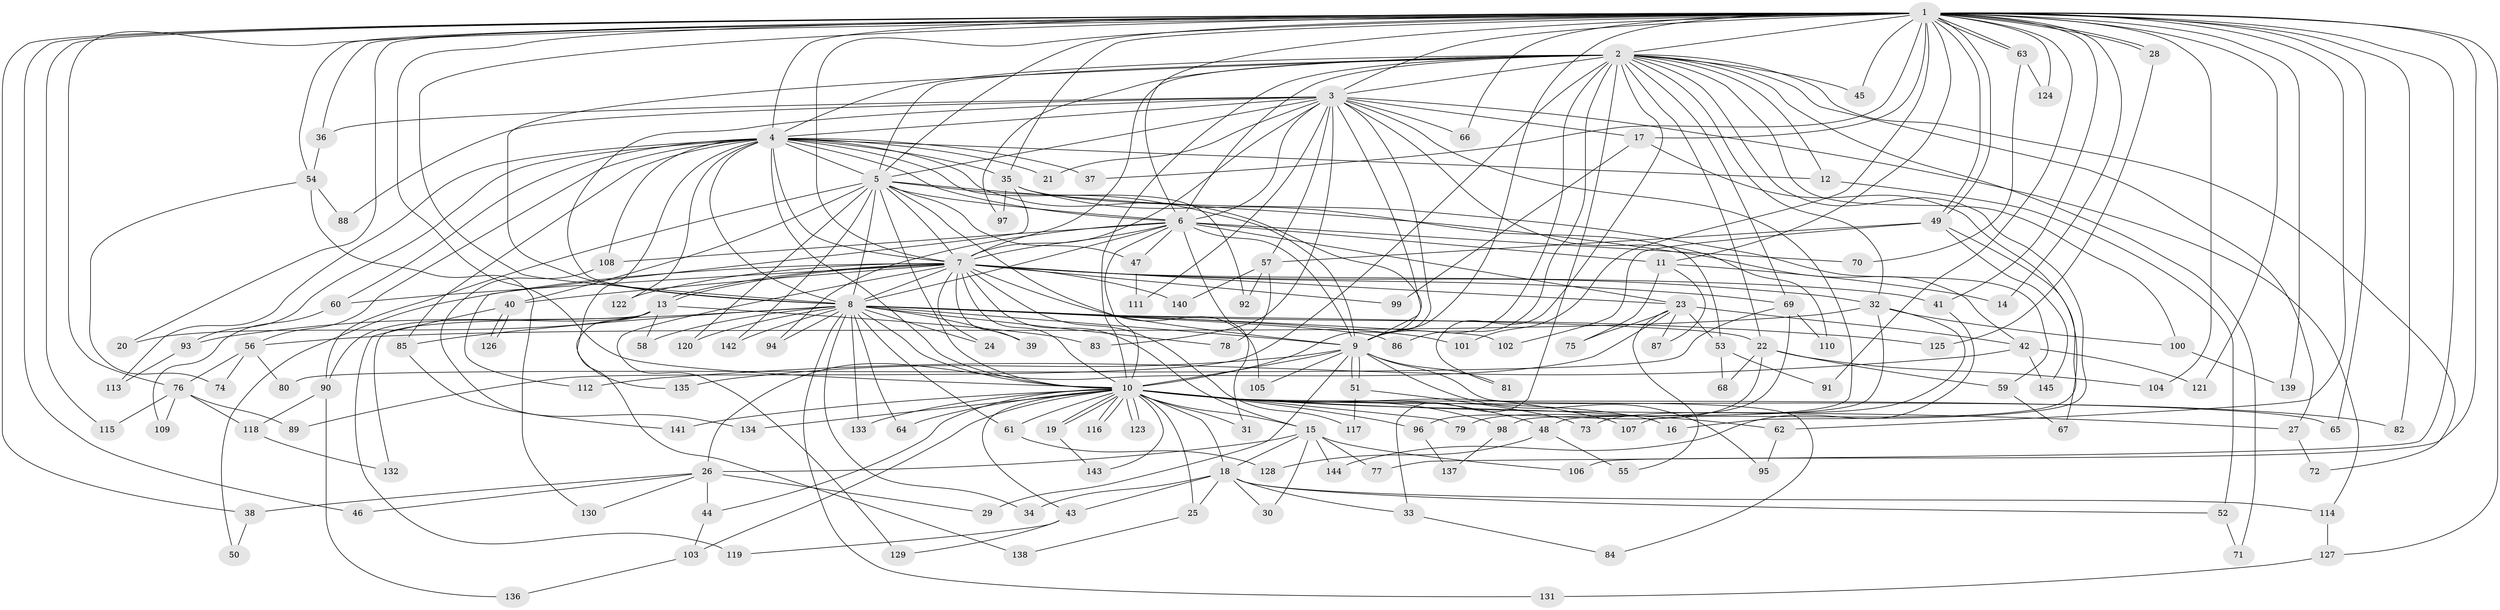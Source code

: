 // Generated by graph-tools (version 1.1) at 2025/34/03/09/25 02:34:35]
// undirected, 145 vertices, 315 edges
graph export_dot {
graph [start="1"]
  node [color=gray90,style=filled];
  1;
  2;
  3;
  4;
  5;
  6;
  7;
  8;
  9;
  10;
  11;
  12;
  13;
  14;
  15;
  16;
  17;
  18;
  19;
  20;
  21;
  22;
  23;
  24;
  25;
  26;
  27;
  28;
  29;
  30;
  31;
  32;
  33;
  34;
  35;
  36;
  37;
  38;
  39;
  40;
  41;
  42;
  43;
  44;
  45;
  46;
  47;
  48;
  49;
  50;
  51;
  52;
  53;
  54;
  55;
  56;
  57;
  58;
  59;
  60;
  61;
  62;
  63;
  64;
  65;
  66;
  67;
  68;
  69;
  70;
  71;
  72;
  73;
  74;
  75;
  76;
  77;
  78;
  79;
  80;
  81;
  82;
  83;
  84;
  85;
  86;
  87;
  88;
  89;
  90;
  91;
  92;
  93;
  94;
  95;
  96;
  97;
  98;
  99;
  100;
  101;
  102;
  103;
  104;
  105;
  106;
  107;
  108;
  109;
  110;
  111;
  112;
  113;
  114;
  115;
  116;
  117;
  118;
  119;
  120;
  121;
  122;
  123;
  124;
  125;
  126;
  127;
  128;
  129;
  130;
  131;
  132;
  133;
  134;
  135;
  136;
  137;
  138;
  139;
  140;
  141;
  142;
  143;
  144;
  145;
  1 -- 2;
  1 -- 3;
  1 -- 4;
  1 -- 5;
  1 -- 6;
  1 -- 7;
  1 -- 8;
  1 -- 9;
  1 -- 10;
  1 -- 11;
  1 -- 14;
  1 -- 17;
  1 -- 20;
  1 -- 28;
  1 -- 28;
  1 -- 35;
  1 -- 36;
  1 -- 37;
  1 -- 38;
  1 -- 41;
  1 -- 45;
  1 -- 46;
  1 -- 49;
  1 -- 49;
  1 -- 54;
  1 -- 62;
  1 -- 63;
  1 -- 63;
  1 -- 65;
  1 -- 66;
  1 -- 76;
  1 -- 77;
  1 -- 82;
  1 -- 91;
  1 -- 101;
  1 -- 104;
  1 -- 106;
  1 -- 115;
  1 -- 121;
  1 -- 124;
  1 -- 127;
  1 -- 139;
  2 -- 3;
  2 -- 4;
  2 -- 5;
  2 -- 6;
  2 -- 7;
  2 -- 8;
  2 -- 9;
  2 -- 10;
  2 -- 12;
  2 -- 16;
  2 -- 22;
  2 -- 27;
  2 -- 32;
  2 -- 33;
  2 -- 45;
  2 -- 69;
  2 -- 71;
  2 -- 72;
  2 -- 81;
  2 -- 86;
  2 -- 89;
  2 -- 97;
  2 -- 100;
  3 -- 4;
  3 -- 5;
  3 -- 6;
  3 -- 7;
  3 -- 8;
  3 -- 9;
  3 -- 10;
  3 -- 17;
  3 -- 21;
  3 -- 36;
  3 -- 57;
  3 -- 66;
  3 -- 83;
  3 -- 88;
  3 -- 98;
  3 -- 110;
  3 -- 111;
  3 -- 114;
  4 -- 5;
  4 -- 6;
  4 -- 7;
  4 -- 8;
  4 -- 9;
  4 -- 10;
  4 -- 12;
  4 -- 21;
  4 -- 35;
  4 -- 37;
  4 -- 56;
  4 -- 60;
  4 -- 85;
  4 -- 92;
  4 -- 93;
  4 -- 108;
  4 -- 113;
  4 -- 122;
  4 -- 135;
  5 -- 6;
  5 -- 7;
  5 -- 8;
  5 -- 9;
  5 -- 10;
  5 -- 40;
  5 -- 42;
  5 -- 47;
  5 -- 90;
  5 -- 105;
  5 -- 120;
  5 -- 142;
  6 -- 7;
  6 -- 8;
  6 -- 9;
  6 -- 10;
  6 -- 11;
  6 -- 23;
  6 -- 31;
  6 -- 47;
  6 -- 70;
  6 -- 94;
  6 -- 108;
  7 -- 8;
  7 -- 9;
  7 -- 10;
  7 -- 13;
  7 -- 13;
  7 -- 15;
  7 -- 23;
  7 -- 24;
  7 -- 32;
  7 -- 39;
  7 -- 40;
  7 -- 41;
  7 -- 50;
  7 -- 60;
  7 -- 69;
  7 -- 99;
  7 -- 117;
  7 -- 122;
  7 -- 129;
  7 -- 140;
  8 -- 9;
  8 -- 10;
  8 -- 22;
  8 -- 24;
  8 -- 34;
  8 -- 39;
  8 -- 58;
  8 -- 61;
  8 -- 64;
  8 -- 78;
  8 -- 85;
  8 -- 86;
  8 -- 93;
  8 -- 94;
  8 -- 101;
  8 -- 102;
  8 -- 120;
  8 -- 125;
  8 -- 131;
  8 -- 133;
  8 -- 142;
  9 -- 10;
  9 -- 29;
  9 -- 51;
  9 -- 51;
  9 -- 81;
  9 -- 84;
  9 -- 95;
  9 -- 105;
  9 -- 135;
  10 -- 15;
  10 -- 16;
  10 -- 18;
  10 -- 19;
  10 -- 19;
  10 -- 25;
  10 -- 27;
  10 -- 31;
  10 -- 43;
  10 -- 44;
  10 -- 48;
  10 -- 61;
  10 -- 62;
  10 -- 64;
  10 -- 65;
  10 -- 79;
  10 -- 82;
  10 -- 96;
  10 -- 98;
  10 -- 103;
  10 -- 107;
  10 -- 116;
  10 -- 116;
  10 -- 123;
  10 -- 123;
  10 -- 133;
  10 -- 134;
  10 -- 141;
  10 -- 143;
  11 -- 14;
  11 -- 75;
  11 -- 87;
  12 -- 52;
  13 -- 20;
  13 -- 58;
  13 -- 83;
  13 -- 90;
  13 -- 132;
  13 -- 138;
  15 -- 18;
  15 -- 26;
  15 -- 30;
  15 -- 77;
  15 -- 106;
  15 -- 144;
  17 -- 99;
  17 -- 107;
  18 -- 25;
  18 -- 30;
  18 -- 33;
  18 -- 34;
  18 -- 43;
  18 -- 52;
  18 -- 114;
  19 -- 143;
  22 -- 59;
  22 -- 68;
  22 -- 96;
  22 -- 104;
  23 -- 26;
  23 -- 42;
  23 -- 53;
  23 -- 55;
  23 -- 75;
  23 -- 87;
  25 -- 138;
  26 -- 29;
  26 -- 38;
  26 -- 44;
  26 -- 46;
  26 -- 130;
  27 -- 72;
  28 -- 125;
  32 -- 48;
  32 -- 56;
  32 -- 73;
  32 -- 100;
  33 -- 84;
  35 -- 53;
  35 -- 59;
  35 -- 97;
  35 -- 112;
  36 -- 54;
  38 -- 50;
  40 -- 119;
  40 -- 126;
  40 -- 126;
  41 -- 144;
  42 -- 112;
  42 -- 121;
  42 -- 145;
  43 -- 119;
  43 -- 129;
  44 -- 103;
  47 -- 111;
  48 -- 55;
  48 -- 128;
  49 -- 57;
  49 -- 67;
  49 -- 102;
  49 -- 145;
  51 -- 73;
  51 -- 117;
  52 -- 71;
  53 -- 68;
  53 -- 91;
  54 -- 74;
  54 -- 88;
  54 -- 130;
  56 -- 74;
  56 -- 76;
  56 -- 80;
  57 -- 78;
  57 -- 92;
  57 -- 140;
  59 -- 67;
  60 -- 109;
  61 -- 128;
  62 -- 95;
  63 -- 70;
  63 -- 124;
  69 -- 79;
  69 -- 80;
  69 -- 110;
  76 -- 89;
  76 -- 109;
  76 -- 115;
  76 -- 118;
  85 -- 141;
  90 -- 118;
  90 -- 136;
  93 -- 113;
  96 -- 137;
  98 -- 137;
  100 -- 139;
  103 -- 136;
  108 -- 134;
  114 -- 127;
  118 -- 132;
  127 -- 131;
}
